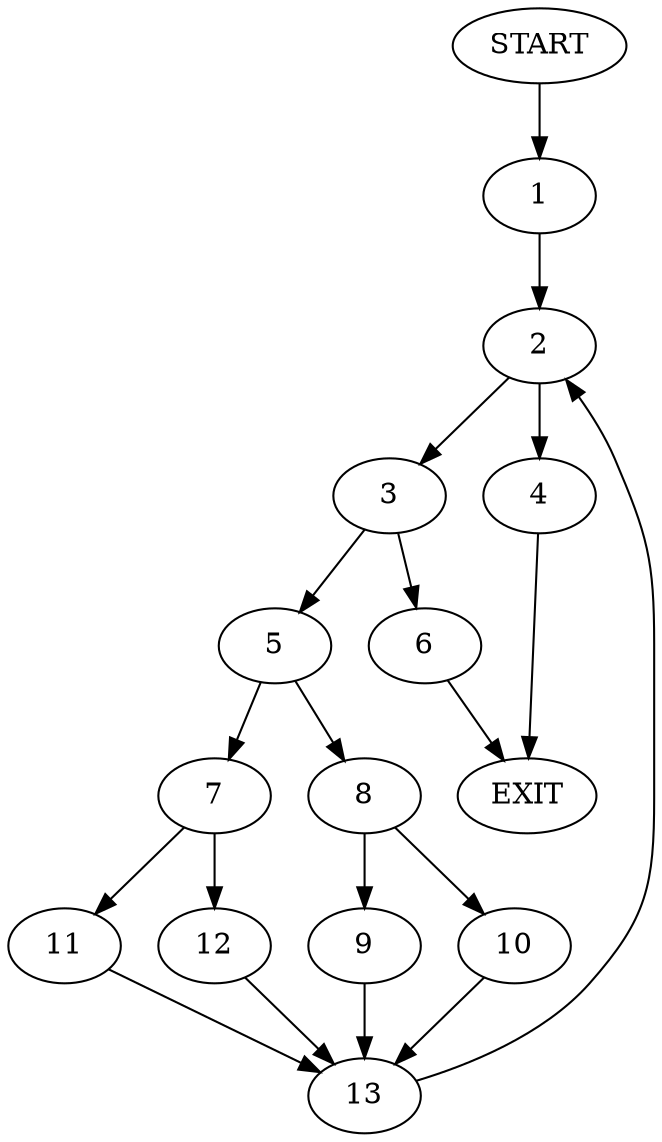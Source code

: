 digraph {
0 [label="START"]
14 [label="EXIT"]
0 -> 1
1 -> 2
2 -> 3
2 -> 4
3 -> 5
3 -> 6
4 -> 14
5 -> 7
5 -> 8
6 -> 14
8 -> 9
8 -> 10
7 -> 11
7 -> 12
9 -> 13
10 -> 13
13 -> 2
12 -> 13
11 -> 13
}
